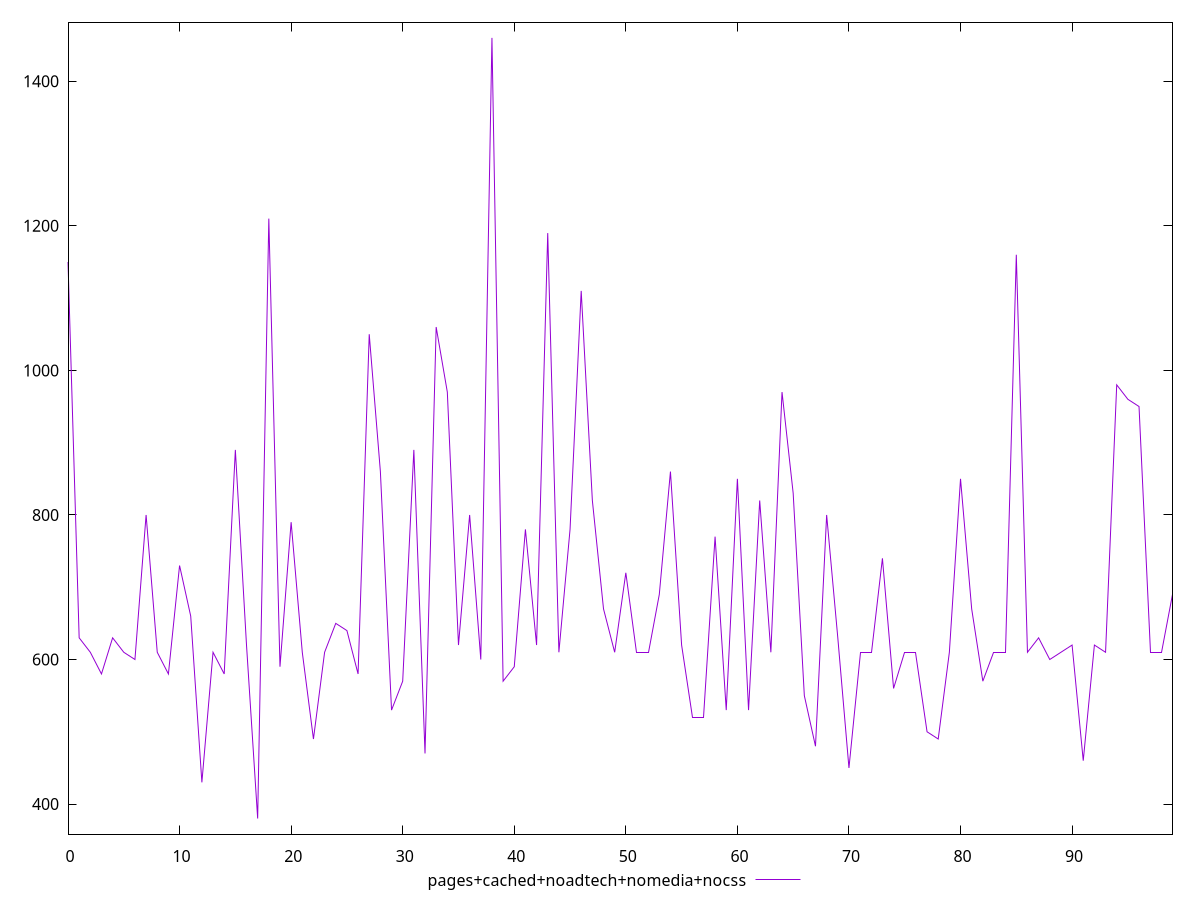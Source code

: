 reset

$pagesCachedNoadtechNomediaNocss <<EOF
0 1150
1 630
2 610
3 580
4 630
5 610
6 600
7 800
8 610
9 580
10 730
11 660
12 430
13 610
14 580
15 890
16 620
17 380
18 1210
19 590
20 790
21 610
22 490
23 610
24 650
25 640
26 580
27 1050
28 860
29 530
30 570
31 890
32 470
33 1060
34 970
35 620
36 800
37 600
38 1460
39 570
40 590
41 780
42 620
43 1190
44 610
45 780
46 1110
47 820
48 670
49 610
50 720
51 610
52 610
53 690
54 860
55 620
56 520
57 520
58 770
59 530
60 850
61 530
62 820
63 610
64 970
65 830
66 550
67 480
68 800
69 630
70 450
71 610
72 610
73 740
74 560
75 610
76 610
77 500
78 490
79 610
80 850
81 670
82 570
83 610
84 610
85 1160
86 610
87 630
88 600
89 610
90 620
91 460
92 620
93 610
94 980
95 960
96 950
97 610
98 610
99 690
EOF

set key outside below
set xrange [0:99]
set yrange [358.4:1481.6]
set trange [358.4:1481.6]
set terminal svg size 640, 500 enhanced background rgb 'white'
set output "report_00013_2021-02-09T12-04-24.940Z/uses-http2/comparison/line/4_vs_5.svg"

plot $pagesCachedNoadtechNomediaNocss title "pages+cached+noadtech+nomedia+nocss" with line

reset
